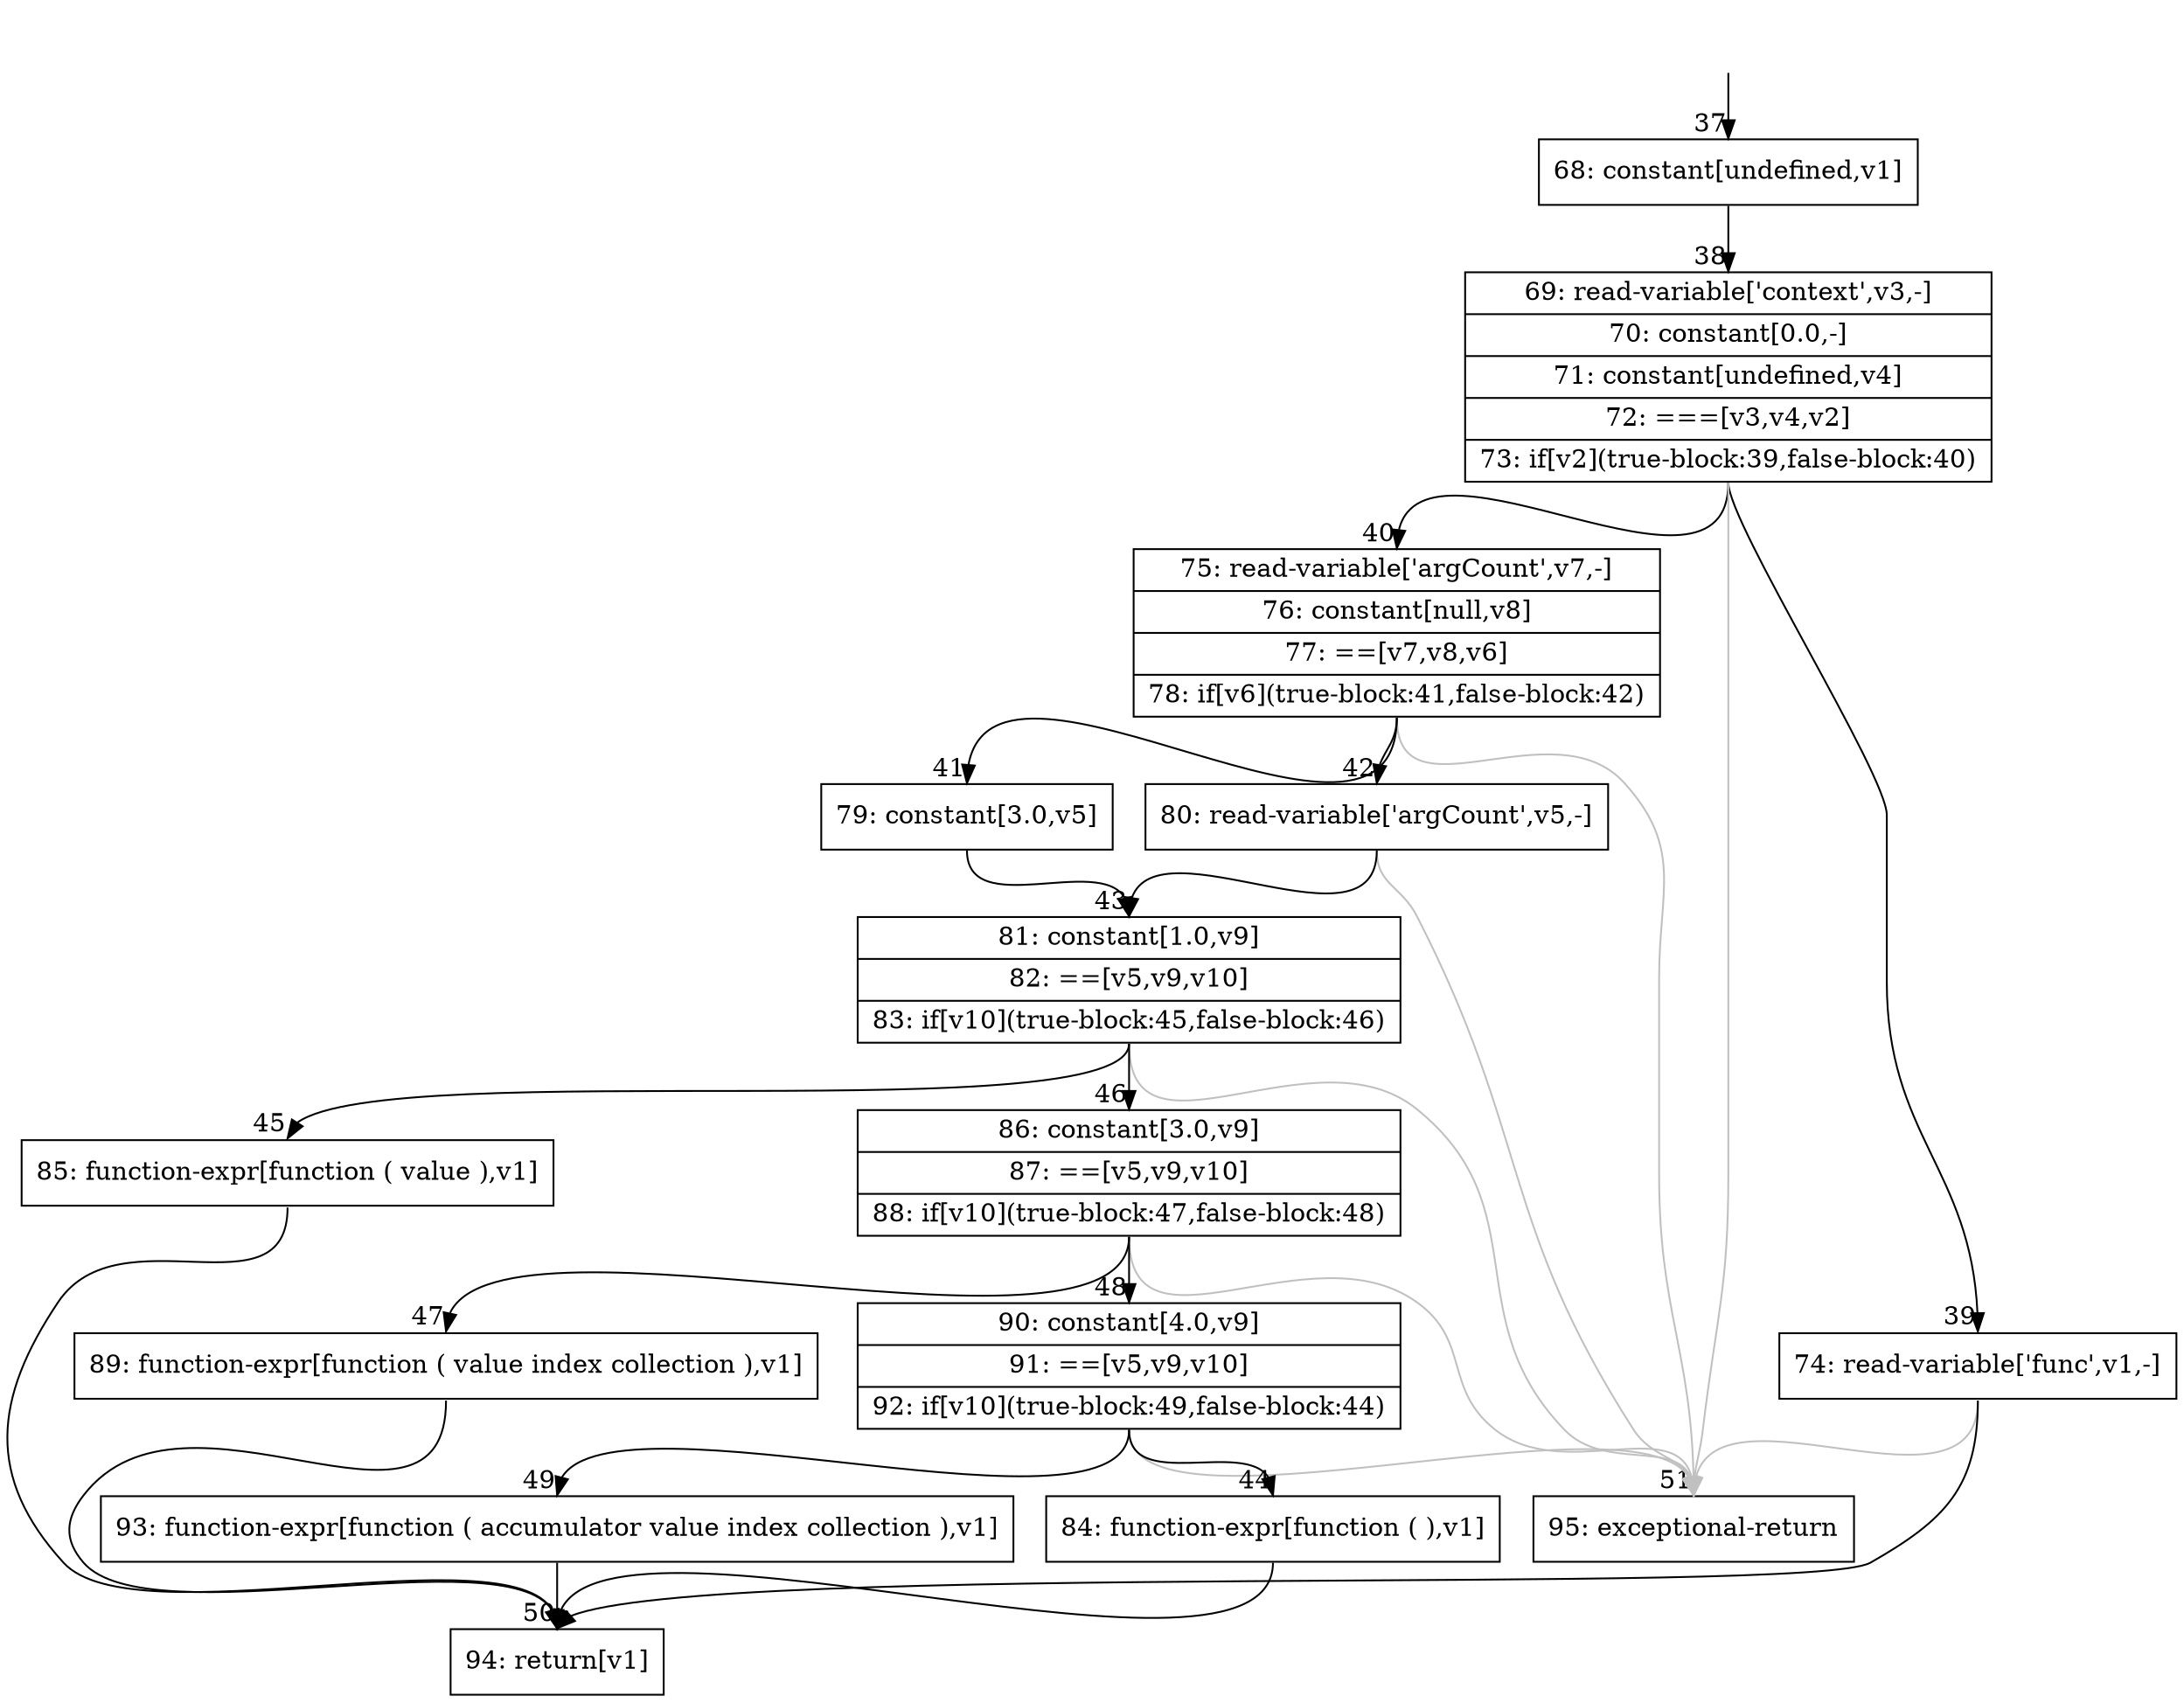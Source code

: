 digraph {
rankdir="TD"
BB_entry4[shape=none,label=""];
BB_entry4 -> BB37 [tailport=s, headport=n, headlabel="    37"]
BB37 [shape=record label="{68: constant[undefined,v1]}" ] 
BB37 -> BB38 [tailport=s, headport=n, headlabel="      38"]
BB38 [shape=record label="{69: read-variable['context',v3,-]|70: constant[0.0,-]|71: constant[undefined,v4]|72: ===[v3,v4,v2]|73: if[v2](true-block:39,false-block:40)}" ] 
BB38 -> BB39 [tailport=s, headport=n, headlabel="      39"]
BB38 -> BB40 [tailport=s, headport=n, headlabel="      40"]
BB38 -> BB51 [tailport=s, headport=n, color=gray, headlabel="      51"]
BB39 [shape=record label="{74: read-variable['func',v1,-]}" ] 
BB39 -> BB50 [tailport=s, headport=n, headlabel="      50"]
BB39 -> BB51 [tailport=s, headport=n, color=gray]
BB40 [shape=record label="{75: read-variable['argCount',v7,-]|76: constant[null,v8]|77: ==[v7,v8,v6]|78: if[v6](true-block:41,false-block:42)}" ] 
BB40 -> BB41 [tailport=s, headport=n, headlabel="      41"]
BB40 -> BB42 [tailport=s, headport=n, headlabel="      42"]
BB40 -> BB51 [tailport=s, headport=n, color=gray]
BB41 [shape=record label="{79: constant[3.0,v5]}" ] 
BB41 -> BB43 [tailport=s, headport=n, headlabel="      43"]
BB42 [shape=record label="{80: read-variable['argCount',v5,-]}" ] 
BB42 -> BB43 [tailport=s, headport=n]
BB42 -> BB51 [tailport=s, headport=n, color=gray]
BB43 [shape=record label="{81: constant[1.0,v9]|82: ==[v5,v9,v10]|83: if[v10](true-block:45,false-block:46)}" ] 
BB43 -> BB45 [tailport=s, headport=n, headlabel="      45"]
BB43 -> BB46 [tailport=s, headport=n, headlabel="      46"]
BB43 -> BB51 [tailport=s, headport=n, color=gray]
BB44 [shape=record label="{84: function-expr[function ( ),v1]}" ] 
BB44 -> BB50 [tailport=s, headport=n]
BB45 [shape=record label="{85: function-expr[function ( value ),v1]}" ] 
BB45 -> BB50 [tailport=s, headport=n]
BB46 [shape=record label="{86: constant[3.0,v9]|87: ==[v5,v9,v10]|88: if[v10](true-block:47,false-block:48)}" ] 
BB46 -> BB47 [tailport=s, headport=n, headlabel="      47"]
BB46 -> BB48 [tailport=s, headport=n, headlabel="      48"]
BB46 -> BB51 [tailport=s, headport=n, color=gray]
BB47 [shape=record label="{89: function-expr[function ( value index collection ),v1]}" ] 
BB47 -> BB50 [tailport=s, headport=n]
BB48 [shape=record label="{90: constant[4.0,v9]|91: ==[v5,v9,v10]|92: if[v10](true-block:49,false-block:44)}" ] 
BB48 -> BB49 [tailport=s, headport=n, headlabel="      49"]
BB48 -> BB44 [tailport=s, headport=n, headlabel="      44"]
BB48 -> BB51 [tailport=s, headport=n, color=gray]
BB49 [shape=record label="{93: function-expr[function ( accumulator value index collection ),v1]}" ] 
BB49 -> BB50 [tailport=s, headport=n]
BB50 [shape=record label="{94: return[v1]}" ] 
BB51 [shape=record label="{95: exceptional-return}" ] 
//#$~ 82
}

